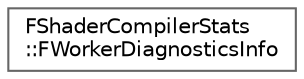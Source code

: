 digraph "Graphical Class Hierarchy"
{
 // INTERACTIVE_SVG=YES
 // LATEX_PDF_SIZE
  bgcolor="transparent";
  edge [fontname=Helvetica,fontsize=10,labelfontname=Helvetica,labelfontsize=10];
  node [fontname=Helvetica,fontsize=10,shape=box,height=0.2,width=0.4];
  rankdir="LR";
  Node0 [id="Node000000",label="FShaderCompilerStats\l::FWorkerDiagnosticsInfo",height=0.2,width=0.4,color="grey40", fillcolor="white", style="filled",URL="$d9/da5/structFShaderCompilerStats_1_1FWorkerDiagnosticsInfo.html",tooltip=" "];
}
